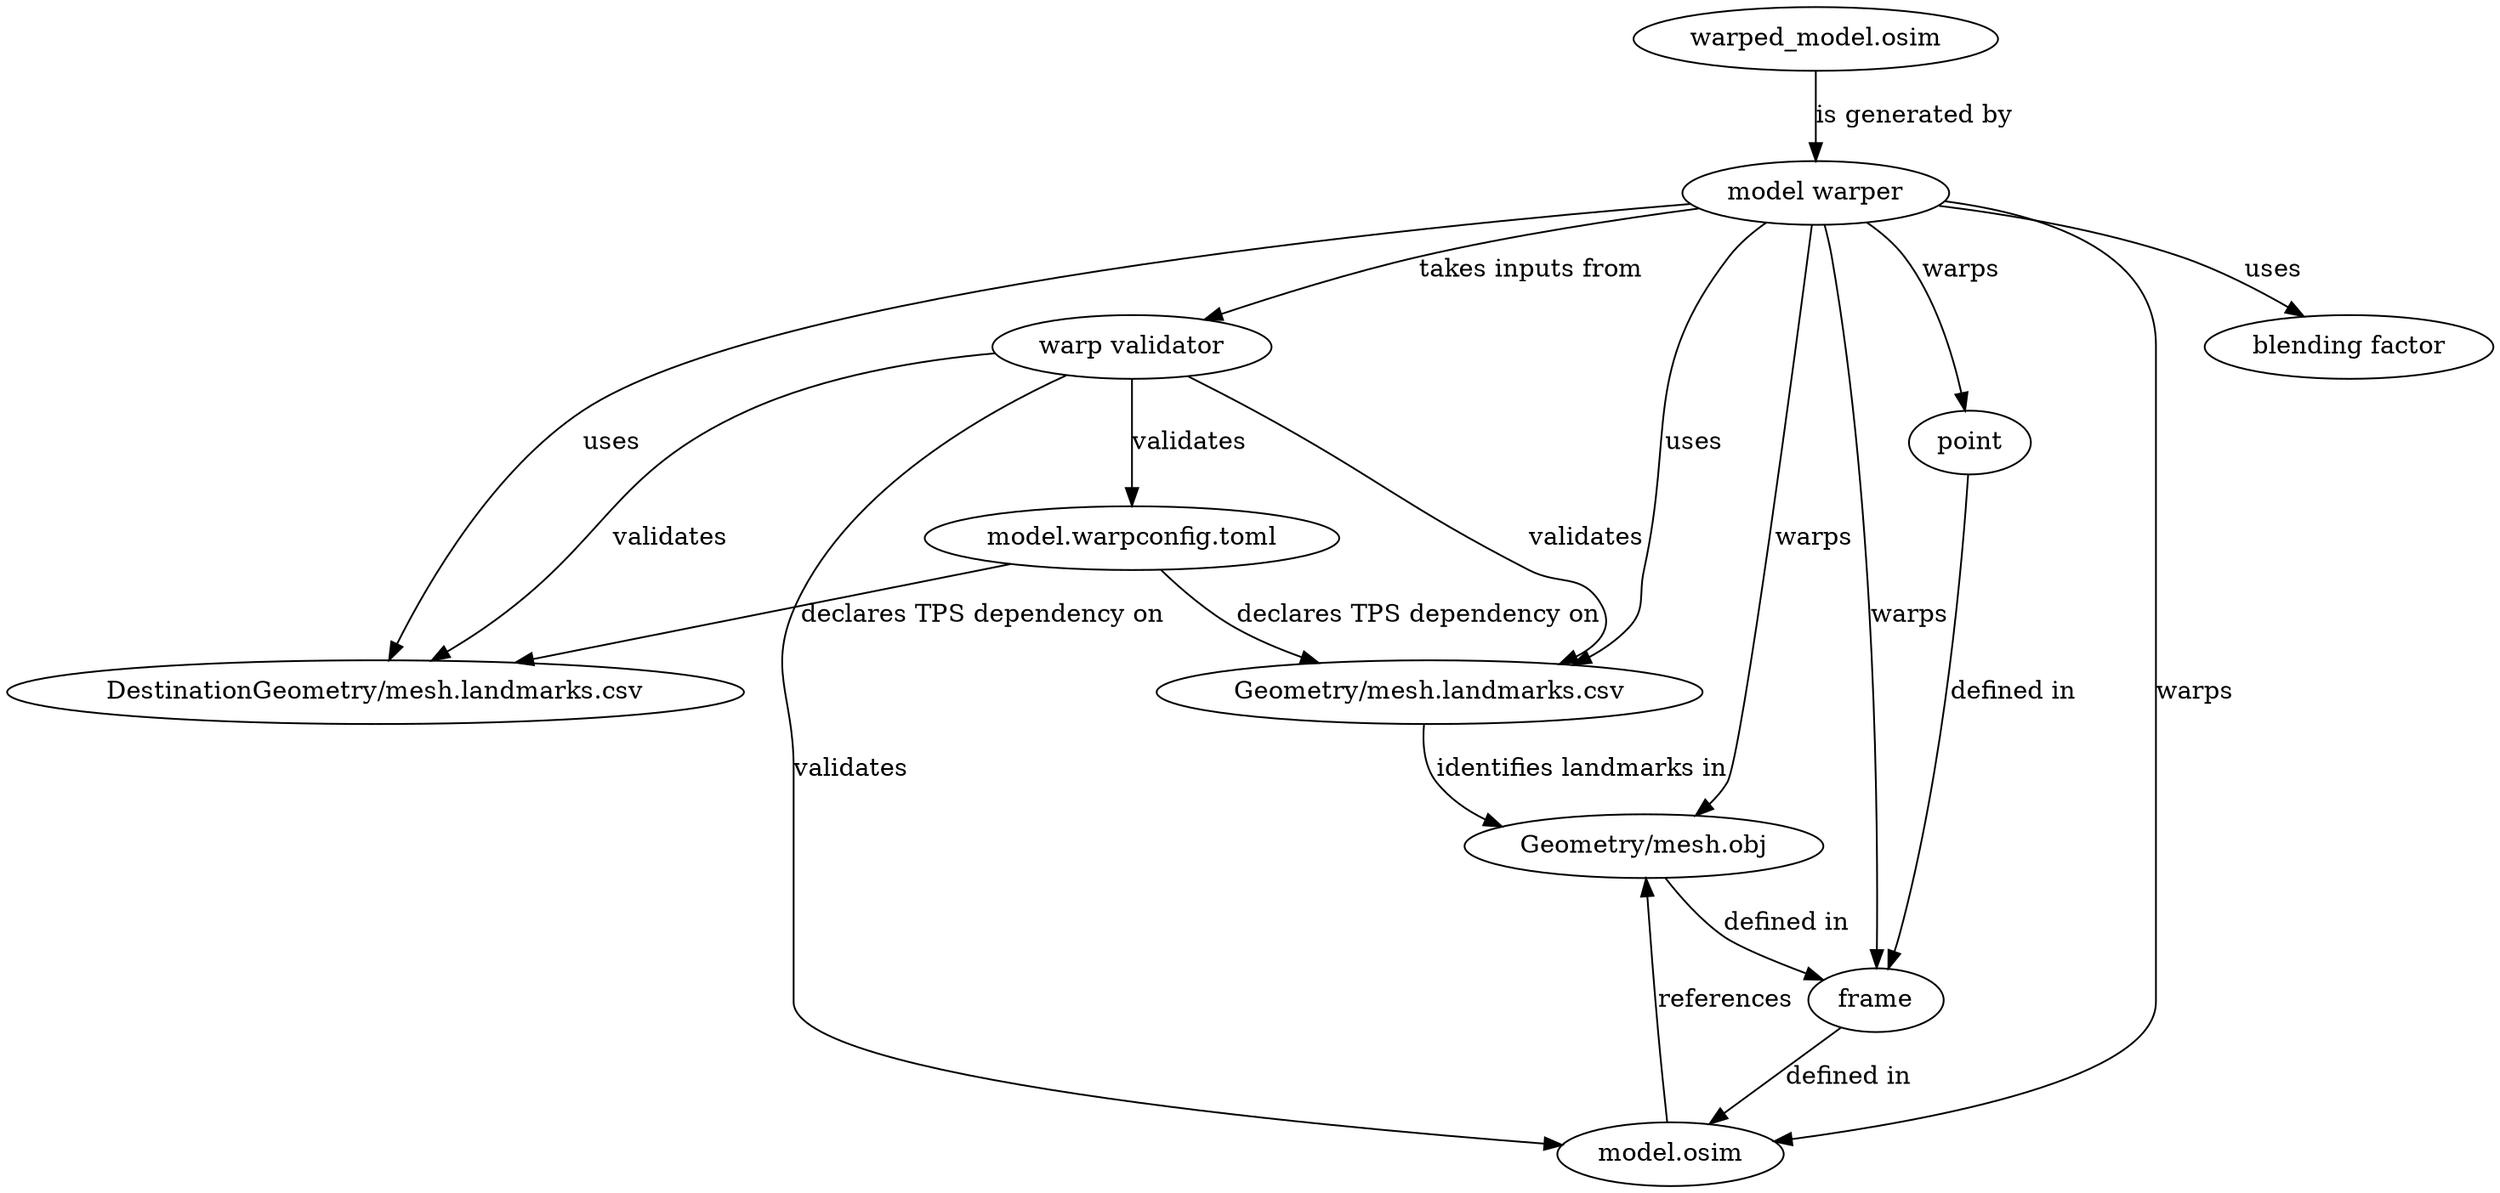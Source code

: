 digraph G {
    "Geometry/mesh.landmarks.csv" -> "Geometry/mesh.obj" [label="identifies landmarks in"]
    "Geometry/mesh.obj" -> "frame" [label="defined in"]
    "model.osim" -> "Geometry/mesh.obj" [label="references"]
    "model.warpconfig.toml" -> "Geometry/mesh.landmarks.csv" [label="declares TPS dependency on"]
    "model.warpconfig.toml" -> "DestinationGeometry/mesh.landmarks.csv" [label="declares TPS dependency on"]
    "warp validator" -> "model.osim" [label="validates"]
    "warp validator" -> "model.warpconfig.toml" [label="validates"]
    "warp validator" -> "Geometry/mesh.landmarks.csv" [label="validates"]
    "warp validator" -> "DestinationGeometry/mesh.landmarks.csv" [label="validates"]
    "model warper" -> "warp validator" [label="takes inputs from"]

    "model warper" -> "blending factor" [label="uses"]
    "model warper" -> "Geometry/mesh.obj" [label="warps"]
    "model warper" -> "model.osim" [label="warps"]
    "model warper" -> "frame" [label="warps"]
    "model warper" -> "point" [label="warps"]
    "model warper" -> "Geometry/mesh.landmarks.csv" [label="uses"]
    "model warper" -> "DestinationGeometry/mesh.landmarks.csv" [label="uses"]
    "frame" -> "model.osim" [label="defined in"]
    "point" -> "frame" [label="defined in"]
    
    "warped_model.osim" -> "model warper" [label="is generated by"]
}
